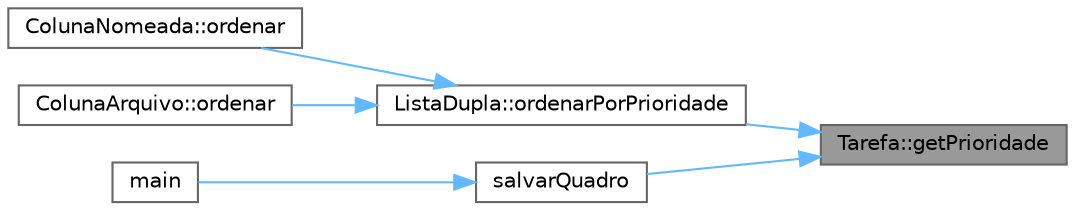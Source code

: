 digraph "Tarefa::getPrioridade"
{
 // INTERACTIVE_SVG=YES
 // LATEX_PDF_SIZE
  bgcolor="transparent";
  edge [fontname=Helvetica,fontsize=10,labelfontname=Helvetica,labelfontsize=10];
  node [fontname=Helvetica,fontsize=10,shape=box,height=0.2,width=0.4];
  rankdir="RL";
  Node1 [id="Node000001",label="Tarefa::getPrioridade",height=0.2,width=0.4,color="gray40", fillcolor="grey60", style="filled", fontcolor="black",tooltip="Obtém a prioridade da tarefa."];
  Node1 -> Node2 [id="edge1_Node000001_Node000002",dir="back",color="steelblue1",style="solid",tooltip=" "];
  Node2 [id="Node000002",label="ListaDupla::ordenarPorPrioridade",height=0.2,width=0.4,color="grey40", fillcolor="white", style="filled",URL="$dd/d91/class_lista_dupla.html#a0da08b292785498fc7bb358a84bed282",tooltip="Ordena a lista de tarefas por prioridade."];
  Node2 -> Node3 [id="edge2_Node000002_Node000003",dir="back",color="steelblue1",style="solid",tooltip=" "];
  Node3 [id="Node000003",label="ColunaNomeada::ordenar",height=0.2,width=0.4,color="grey40", fillcolor="white", style="filled",URL="$de/d1c/class_coluna_nomeada.html#a73e9583ff304eef0a61d772976dac074",tooltip="Ordena as tarefas da coluna por prioridade."];
  Node2 -> Node4 [id="edge3_Node000002_Node000004",dir="back",color="steelblue1",style="solid",tooltip=" "];
  Node4 [id="Node000004",label="ColunaArquivo::ordenar",height=0.2,width=0.4,color="grey40", fillcolor="white", style="filled",URL="$d0/d4e/class_coluna_arquivo.html#af2122dc4d83288ec375515d4d16004a2",tooltip="Ordena as tarefas da coluna por prioridade."];
  Node1 -> Node5 [id="edge4_Node000001_Node000005",dir="back",color="steelblue1",style="solid",tooltip=" "];
  Node5 [id="Node000005",label="salvarQuadro",height=0.2,width=0.4,color="grey40", fillcolor="white", style="filled",URL="$df/d0a/main_8cpp.html#a3a0d238b444da51e7f04f65f8d390fd0",tooltip="Salva o quadro KanBan em um arquivo."];
  Node5 -> Node6 [id="edge5_Node000005_Node000006",dir="back",color="steelblue1",style="solid",tooltip=" "];
  Node6 [id="Node000006",label="main",height=0.2,width=0.4,color="grey40", fillcolor="white", style="filled",URL="$df/d0a/main_8cpp.html#ae66f6b31b5ad750f1fe042a706a4e3d4",tooltip=" "];
}
